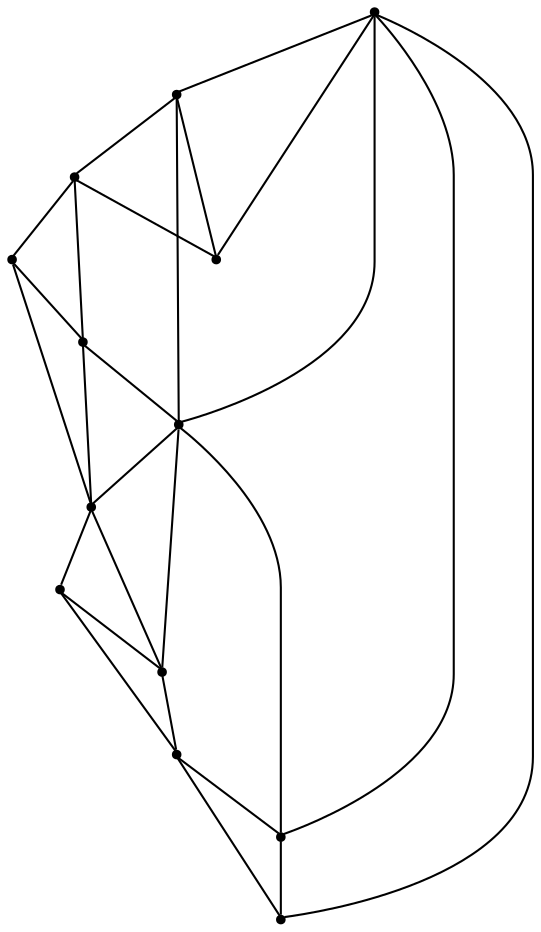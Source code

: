 graph {
  node [shape=point,comment="{\"directed\":false,\"doi\":\"10.1007/978-3-030-04414-5_38\",\"figure\":\"1\"}"]

  v0 [pos="1292.6716155368556,473.79822407521146"]
  v1 [pos="1090.7987694338844,557.4188935760786"]
  v2 [pos="1292.6716155368558,877.5410665031194"]
  v3 [pos="1209.0520196146826,675.6696452891654"]
  v4 [pos="1090.7987694338844,675.6696452891654"]
  v5 [pos="888.9259869193311,877.5410665031194"]
  v6 [pos="1292.6716155368556,675.6696452891654"]
  v7 [pos="888.9259869193311,473.79822407521146"]
  v8 [pos="1090.7987694338844,793.9245937863852"]
  v9 [pos="1090.7987694338844,473.79822407521146"]
  v10 [pos="1090.7987694338844,877.5410665031194"]
  v11 [pos="972.5455351501909,675.6696452891654"]
  v12 [pos="888.9259869193311,675.6696452891654"]

  v0 -- v1 [id="-1",pos="1292.6716155368556,473.79822407521146 1090.7987694338844,557.4188935760786 1090.7987694338844,557.4188935760786 1090.7987694338844,557.4188935760786"]
  v5 -- v10 [id="-2",pos="888.9259869193311,877.5410665031194 1090.7987694338844,877.5410665031194 1090.7987694338844,877.5410665031194 1090.7987694338844,877.5410665031194"]
  v10 -- v2 [id="-3",pos="1090.7987694338844,877.5410665031194 1292.6716155368558,877.5410665031194 1292.6716155368558,877.5410665031194 1292.6716155368558,877.5410665031194"]
  v5 -- v8 [id="-4",pos="888.9259869193311,877.5410665031194 1090.7987694338844,793.9245937863852 1090.7987694338844,793.9245937863852 1090.7987694338844,793.9245937863852"]
  v12 -- v11 [id="-5",pos="888.9259869193311,675.6696452891654 972.5455351501909,675.6696452891654 972.5455351501909,675.6696452891654 972.5455351501909,675.6696452891654"]
  v11 -- v4 [id="-6",pos="972.5455351501909,675.6696452891654 1090.7987694338844,675.6696452891654 1090.7987694338844,675.6696452891654 1090.7987694338844,675.6696452891654"]
  v4 -- v3 [id="-7",pos="1090.7987694338844,675.6696452891654 1209.0520196146826,675.6696452891654 1209.0520196146826,675.6696452891654 1209.0520196146826,675.6696452891654"]
  v3 -- v6 [id="-8",pos="1209.0520196146826,675.6696452891654 1292.6716155368556,675.6696452891654 1292.6716155368556,675.6696452891654 1292.6716155368556,675.6696452891654"]
  v7 -- v11 [id="-9",pos="888.9259869193311,473.79822407521146 972.5455351501909,675.6696452891654 972.5455351501909,675.6696452891654 972.5455351501909,675.6696452891654"]
  v7 -- v12 [id="-10",pos="888.9259869193311,473.79822407521146 888.9259869193311,675.6696452891654 888.9259869193311,675.6696452891654 888.9259869193311,675.6696452891654"]
  v12 -- v5 [id="-11",pos="888.9259869193311,675.6696452891654 888.9259869193311,877.5410665031194 888.9259869193311,877.5410665031194 888.9259869193311,877.5410665031194"]
  v7 -- v9 [id="-12",pos="888.9259869193311,473.79822407521146 1090.7987694338844,473.79822407521146 1090.7987694338844,473.79822407521146 1090.7987694338844,473.79822407521146"]
  v9 -- v0 [id="-13",pos="1090.7987694338844,473.79822407521146 1292.6716155368556,473.79822407521146 1292.6716155368556,473.79822407521146 1292.6716155368556,473.79822407521146"]
  v11 -- v5 [id="-14",pos="972.5455351501909,675.6696452891654 888.9259869193311,877.5410665031194 888.9259869193311,877.5410665031194 888.9259869193311,877.5410665031194"]
  v10 -- v8 [id="-15",pos="1090.7987694338844,877.5410665031194 1090.7987694338844,793.9245937863852 1090.7987694338844,793.9245937863852 1090.7987694338844,793.9245937863852"]
  v8 -- v4 [id="-16",pos="1090.7987694338844,793.9245937863852 1090.7987694338844,675.6696452891654 1090.7987694338844,675.6696452891654 1090.7987694338844,675.6696452891654"]
  v4 -- v1 [id="-17",pos="1090.7987694338844,675.6696452891654 1090.7987694338844,557.4188935760786 1090.7987694338844,557.4188935760786 1090.7987694338844,557.4188935760786"]
  v1 -- v9 [id="-18",pos="1090.7987694338844,557.4188935760786 1090.7987694338844,473.79822407521146 1090.7987694338844,473.79822407521146 1090.7987694338844,473.79822407521146"]
  v8 -- v2 [id="-19",pos="1090.7987694338844,793.9245937863852 1292.6716155368558,877.5410665031194 1292.6716155368558,877.5410665031194 1292.6716155368558,877.5410665031194"]
  v1 -- v7 [id="-20",pos="1090.7987694338844,557.4188935760786 888.9259869193311,473.79822407521146 888.9259869193311,473.79822407521146 888.9259869193311,473.79822407521146"]
  v3 -- v0 [id="-21",pos="1209.0520196146826,675.6696452891654 1292.6716155368556,473.79822407521146 1292.6716155368556,473.79822407521146 1292.6716155368556,473.79822407521146"]
  v0 -- v6 [id="-22",pos="1292.6716155368556,473.79822407521146 1292.6716155368556,675.6696452891654 1292.6716155368556,675.6696452891654 1292.6716155368556,675.6696452891654"]
  v6 -- v2 [id="-23",pos="1292.6716155368556,675.6696452891654 1292.6716155368558,877.5410665031194 1292.6716155368558,877.5410665031194 1292.6716155368558,877.5410665031194"]
  v0 -- v4 [id="-24",pos="1292.6716155368556,473.79822407521146 1090.7987694338844,675.6696452891654 1090.7987694338844,675.6696452891654 1090.7987694338844,675.6696452891654"]
  v4 -- v5 [id="-25",pos="1090.7987694338844,675.6696452891654 888.9259869193311,877.5410665031194 888.9259869193311,877.5410665031194 888.9259869193311,877.5410665031194"]
  v2 -- v3 [id="-26",pos="1292.6716155368558,877.5410665031194 1209.0520196146826,675.6696452891654 1209.0520196146826,675.6696452891654 1209.0520196146826,675.6696452891654"]
}